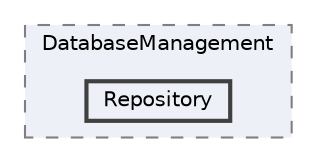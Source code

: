 digraph "C:/Users/むずでょ/Documents/Unity Projects/RMU-1-00-00-Research/Assets/RPGMaker/Codebase/CoreSystem/Service/DatabaseManagement/Repository"
{
 // LATEX_PDF_SIZE
  bgcolor="transparent";
  edge [fontname=Helvetica,fontsize=10,labelfontname=Helvetica,labelfontsize=10];
  node [fontname=Helvetica,fontsize=10,shape=box,height=0.2,width=0.4];
  compound=true
  subgraph clusterdir_5e013b0e5b3cb0442f1358692d6995b8 {
    graph [ bgcolor="#edf0f7", pencolor="grey50", label="DatabaseManagement", fontname=Helvetica,fontsize=10 style="filled,dashed", URL="dir_5e013b0e5b3cb0442f1358692d6995b8.html",tooltip=""]
  dir_bc2ca922f83ca2860e07905321204a6c [label="Repository", fillcolor="#edf0f7", color="grey25", style="filled,bold", URL="dir_bc2ca922f83ca2860e07905321204a6c.html",tooltip=""];
  }
}
